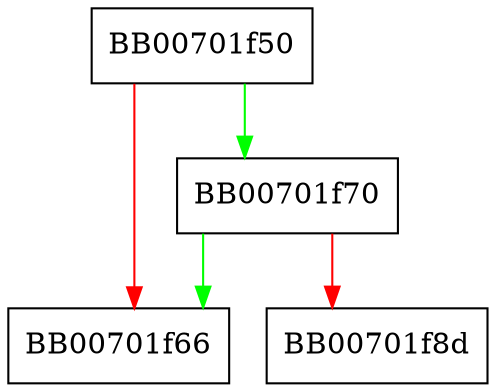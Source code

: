 digraph ossl_DER_w_algorithmIdentifier_X25519 {
  node [shape="box"];
  graph [splines=ortho];
  BB00701f50 -> BB00701f70 [color="green"];
  BB00701f50 -> BB00701f66 [color="red"];
  BB00701f70 -> BB00701f66 [color="green"];
  BB00701f70 -> BB00701f8d [color="red"];
}